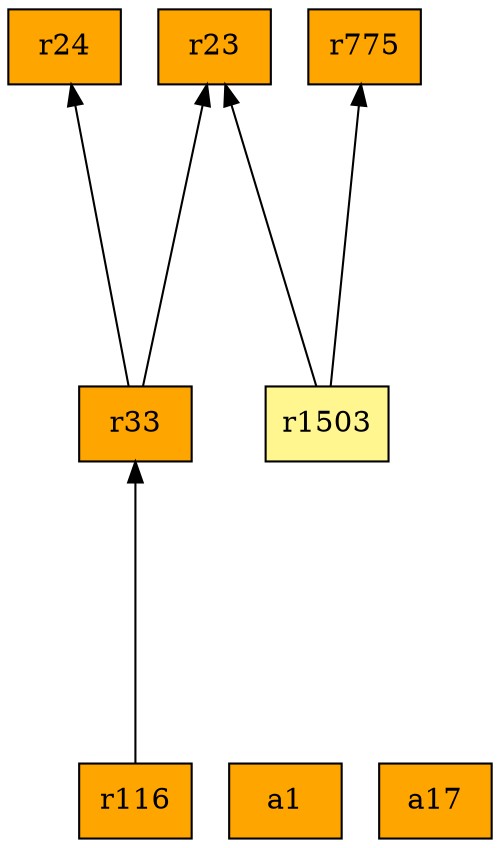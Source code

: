 digraph G {
rankdir=BT;ranksep="2.0";
"r116" [shape=record,fillcolor=orange,style=filled,label="{r116}"];
"a1" [shape=record,fillcolor=orange,style=filled,label="{a1}"];
"r1503" [shape=record,fillcolor=khaki1,style=filled,label="{r1503}"];
"r775" [shape=record,fillcolor=orange,style=filled,label="{r775}"];
"r24" [shape=record,fillcolor=orange,style=filled,label="{r24}"];
"a17" [shape=record,fillcolor=orange,style=filled,label="{a17}"];
"r33" [shape=record,fillcolor=orange,style=filled,label="{r33}"];
"r23" [shape=record,fillcolor=orange,style=filled,label="{r23}"];
"r116" -> "r33"
"r1503" -> "r775"
"r1503" -> "r23"
"r33" -> "r24"
"r33" -> "r23"
}